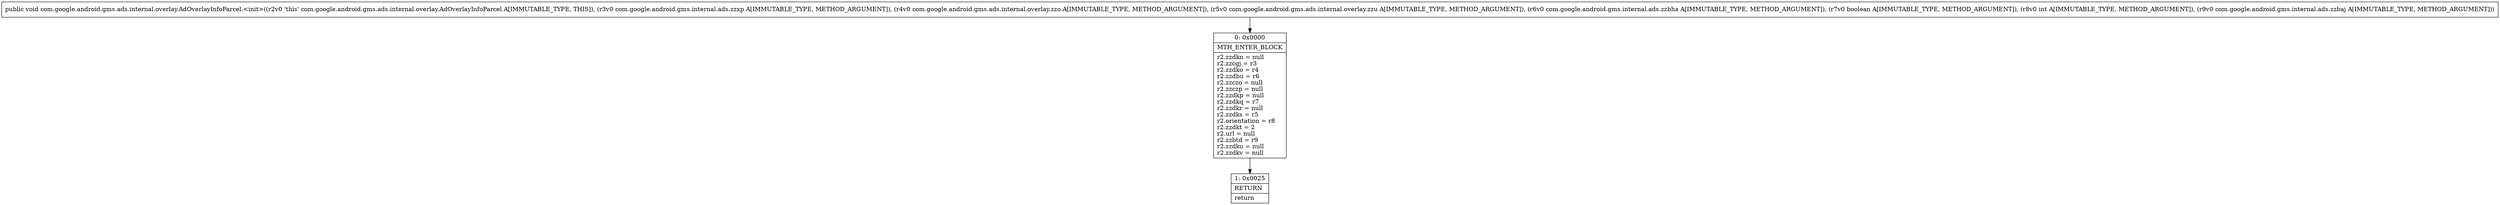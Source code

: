 digraph "CFG forcom.google.android.gms.ads.internal.overlay.AdOverlayInfoParcel.\<init\>(Lcom\/google\/android\/gms\/internal\/ads\/zzxp;Lcom\/google\/android\/gms\/ads\/internal\/overlay\/zzo;Lcom\/google\/android\/gms\/ads\/internal\/overlay\/zzu;Lcom\/google\/android\/gms\/internal\/ads\/zzbha;ZILcom\/google\/android\/gms\/internal\/ads\/zzbaj;)V" {
Node_0 [shape=record,label="{0\:\ 0x0000|MTH_ENTER_BLOCK\l|r2.zzdkn = null\lr2.zzcgj = r3\lr2.zzdko = r4\lr2.zzdbu = r6\lr2.zzczo = null\lr2.zzczp = null\lr2.zzdkp = null\lr2.zzdkq = r7\lr2.zzdkr = null\lr2.zzdks = r5\lr2.orientation = r8\lr2.zzdkt = 2\lr2.url = null\lr2.zzbtd = r9\lr2.zzdku = null\lr2.zzdkv = null\l}"];
Node_1 [shape=record,label="{1\:\ 0x0025|RETURN\l|return\l}"];
MethodNode[shape=record,label="{public void com.google.android.gms.ads.internal.overlay.AdOverlayInfoParcel.\<init\>((r2v0 'this' com.google.android.gms.ads.internal.overlay.AdOverlayInfoParcel A[IMMUTABLE_TYPE, THIS]), (r3v0 com.google.android.gms.internal.ads.zzxp A[IMMUTABLE_TYPE, METHOD_ARGUMENT]), (r4v0 com.google.android.gms.ads.internal.overlay.zzo A[IMMUTABLE_TYPE, METHOD_ARGUMENT]), (r5v0 com.google.android.gms.ads.internal.overlay.zzu A[IMMUTABLE_TYPE, METHOD_ARGUMENT]), (r6v0 com.google.android.gms.internal.ads.zzbha A[IMMUTABLE_TYPE, METHOD_ARGUMENT]), (r7v0 boolean A[IMMUTABLE_TYPE, METHOD_ARGUMENT]), (r8v0 int A[IMMUTABLE_TYPE, METHOD_ARGUMENT]), (r9v0 com.google.android.gms.internal.ads.zzbaj A[IMMUTABLE_TYPE, METHOD_ARGUMENT])) }"];
MethodNode -> Node_0;
Node_0 -> Node_1;
}


